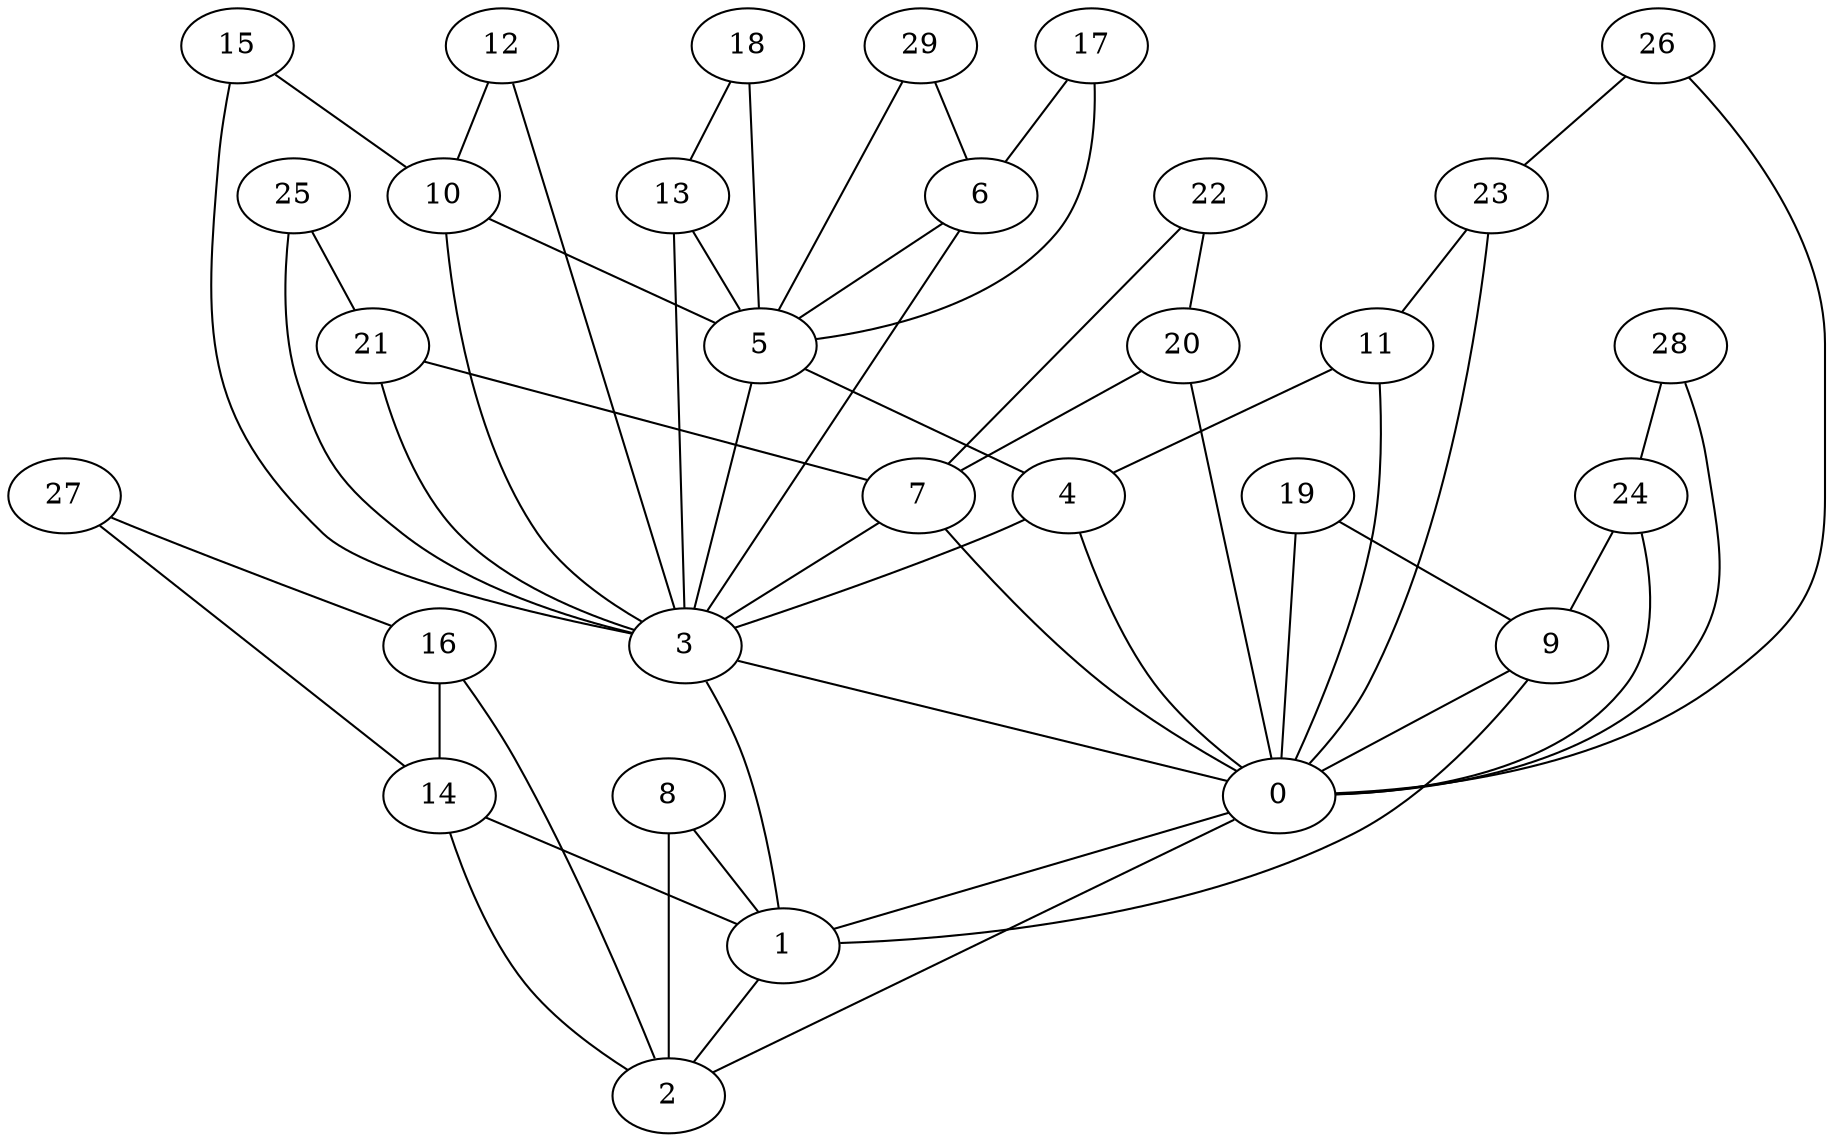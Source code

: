 graph {
    0 -- 1;
    1 -- 2;
    2 -- 0;
    3 -- 0;
    3 -- 1;
    4 -- 3;
    4 -- 0;
    5 -- 4;
    5 -- 3;
    6 -- 5;
    6 -- 3;
    7 -- 3;
    7 -- 0;
    8 -- 1;
    8 -- 2;
    9 -- 0;
    9 -- 1;
    10 -- 5;
    10 -- 3;
    11 -- 4;
    11 -- 0;
    12 -- 10;
    12 -- 3;
    13 -- 5;
    13 -- 3;
    14 -- 1;
    14 -- 2;
    15 -- 10;
    15 -- 3;
    16 -- 14;
    16 -- 2;
    17 -- 6;
    17 -- 5;
    18 -- 13;
    18 -- 5;
    19 -- 9;
    19 -- 0;
    20 -- 7;
    20 -- 0;
    21 -- 7;
    21 -- 3;
    22 -- 20;
    22 -- 7;
    23 -- 11;
    23 -- 0;
    24 -- 9;
    24 -- 0;
    25 -- 21;
    25 -- 3;
    26 -- 23;
    26 -- 0;
    27 -- 16;
    27 -- 14;
    28 -- 24;
    28 -- 0;
    29 -- 6;
    29 -- 5;
}